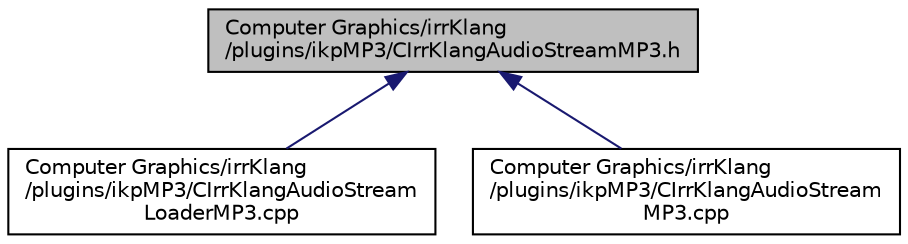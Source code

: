 digraph "Computer Graphics/irrKlang/plugins/ikpMP3/CIrrKlangAudioStreamMP3.h"
{
  bgcolor="transparent";
  edge [fontname="Helvetica",fontsize="10",labelfontname="Helvetica",labelfontsize="10"];
  node [fontname="Helvetica",fontsize="10",shape=record];
  Node1 [label="Computer Graphics/irrKlang\l/plugins/ikpMP3/CIrrKlangAudioStreamMP3.h",height=0.2,width=0.4,color="black", fillcolor="grey75", style="filled", fontcolor="black"];
  Node1 -> Node2 [dir="back",color="midnightblue",fontsize="10",style="solid",fontname="Helvetica"];
  Node2 [label="Computer Graphics/irrKlang\l/plugins/ikpMP3/CIrrKlangAudioStream\lLoaderMP3.cpp",height=0.2,width=0.4,color="black",URL="$CIrrKlangAudioStreamLoaderMP3_8cpp.html"];
  Node1 -> Node3 [dir="back",color="midnightblue",fontsize="10",style="solid",fontname="Helvetica"];
  Node3 [label="Computer Graphics/irrKlang\l/plugins/ikpMP3/CIrrKlangAudioStream\lMP3.cpp",height=0.2,width=0.4,color="black",URL="$CIrrKlangAudioStreamMP3_8cpp.html"];
}

